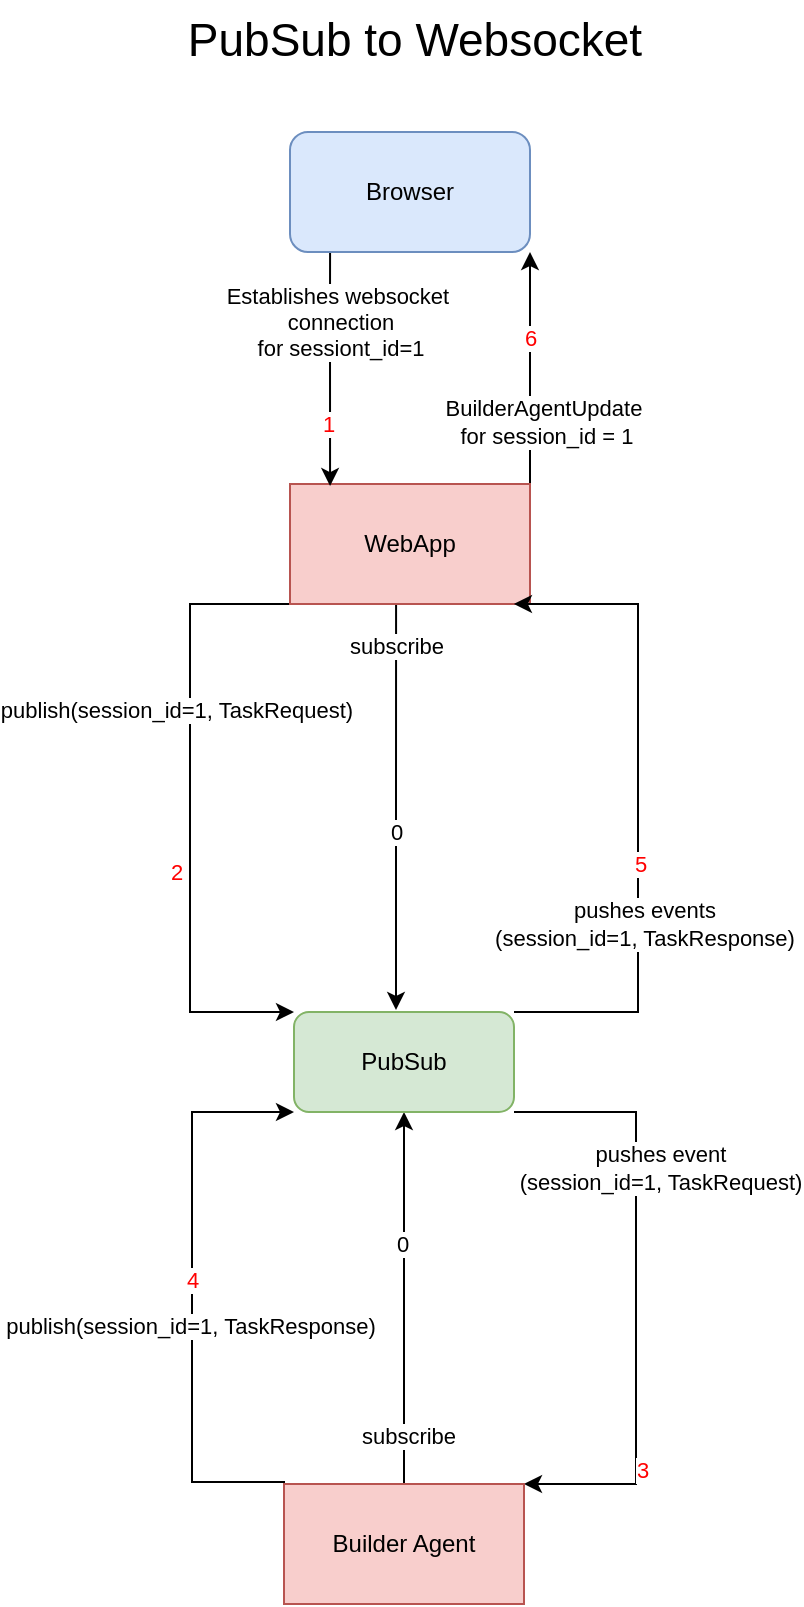 <mxfile version="26.2.13">
  <diagram name="Page-1" id="zTLQXJtYKlZ3Uv5vL5Gj">
    <mxGraphModel dx="386" dy="831" grid="0" gridSize="10" guides="1" tooltips="1" connect="1" arrows="1" fold="1" page="1" pageScale="1" pageWidth="850" pageHeight="1100" math="0" shadow="0">
      <root>
        <mxCell id="0" />
        <mxCell id="1" parent="0" />
        <mxCell id="9M4unSSAluRpEUJZRK-f-54" style="edgeStyle=orthogonalEdgeStyle;rounded=0;orthogonalLoop=1;jettySize=auto;html=1;exitX=0.442;exitY=1;exitDx=0;exitDy=0;exitPerimeter=0;" parent="1" source="9M4unSSAluRpEUJZRK-f-27" edge="1">
          <mxGeometry relative="1" as="geometry">
            <mxPoint x="1266" y="588" as="targetPoint" />
          </mxGeometry>
        </mxCell>
        <mxCell id="9M4unSSAluRpEUJZRK-f-55" value="subscribe" style="edgeLabel;html=1;align=center;verticalAlign=middle;resizable=0;points=[];" parent="9M4unSSAluRpEUJZRK-f-54" vertex="1" connectable="0">
          <mxGeometry x="-0.263" y="-4" relative="1" as="geometry">
            <mxPoint x="4" y="-54" as="offset" />
          </mxGeometry>
        </mxCell>
        <mxCell id="9M4unSSAluRpEUJZRK-f-75" value="0" style="edgeLabel;html=1;align=center;verticalAlign=middle;resizable=0;points=[];" parent="9M4unSSAluRpEUJZRK-f-54" vertex="1" connectable="0">
          <mxGeometry x="0.232" y="-1" relative="1" as="geometry">
            <mxPoint y="-11" as="offset" />
          </mxGeometry>
        </mxCell>
        <mxCell id="9M4unSSAluRpEUJZRK-f-62" style="edgeStyle=orthogonalEdgeStyle;rounded=0;orthogonalLoop=1;jettySize=auto;html=1;entryX=1;entryY=0;entryDx=0;entryDy=0;exitX=1;exitY=1;exitDx=0;exitDy=0;" parent="1" source="9M4unSSAluRpEUJZRK-f-46" target="9M4unSSAluRpEUJZRK-f-32" edge="1">
          <mxGeometry relative="1" as="geometry">
            <mxPoint x="1293" y="594" as="sourcePoint" />
            <Array as="points">
              <mxPoint x="1386" y="639" />
              <mxPoint x="1386" y="825" />
            </Array>
          </mxGeometry>
        </mxCell>
        <mxCell id="9M4unSSAluRpEUJZRK-f-63" value="pushes event&lt;div&gt;(session_id=1, TaskRequest)&lt;/div&gt;" style="edgeLabel;html=1;align=center;verticalAlign=middle;resizable=0;points=[];" parent="9M4unSSAluRpEUJZRK-f-62" vertex="1" connectable="0">
          <mxGeometry x="-0.255" relative="1" as="geometry">
            <mxPoint x="12" y="-24" as="offset" />
          </mxGeometry>
        </mxCell>
        <mxCell id="9M4unSSAluRpEUJZRK-f-79" value="3" style="edgeLabel;html=1;align=center;verticalAlign=middle;resizable=0;points=[];fontColor=#FF0000;" parent="9M4unSSAluRpEUJZRK-f-62" vertex="1" connectable="0">
          <mxGeometry x="0.587" y="-2" relative="1" as="geometry">
            <mxPoint x="5" y="-1" as="offset" />
          </mxGeometry>
        </mxCell>
        <mxCell id="9M4unSSAluRpEUJZRK-f-66" style="edgeStyle=orthogonalEdgeStyle;rounded=0;orthogonalLoop=1;jettySize=auto;html=1;exitX=1;exitY=0;exitDx=0;exitDy=0;entryX=1;entryY=1;entryDx=0;entryDy=0;" parent="1" source="9M4unSSAluRpEUJZRK-f-27" target="9M4unSSAluRpEUJZRK-f-30" edge="1">
          <mxGeometry relative="1" as="geometry" />
        </mxCell>
        <mxCell id="9M4unSSAluRpEUJZRK-f-67" value="BuilderAgentUpdate&amp;nbsp;&lt;div&gt;for session_id = 1&lt;/div&gt;" style="edgeLabel;html=1;align=center;verticalAlign=middle;resizable=0;points=[];" parent="9M4unSSAluRpEUJZRK-f-66" vertex="1" connectable="0">
          <mxGeometry x="-0.261" y="-3" relative="1" as="geometry">
            <mxPoint x="5" y="12" as="offset" />
          </mxGeometry>
        </mxCell>
        <mxCell id="9M4unSSAluRpEUJZRK-f-82" value="6" style="edgeLabel;html=1;align=center;verticalAlign=middle;resizable=0;points=[];fontColor=#FF0000;" parent="9M4unSSAluRpEUJZRK-f-66" vertex="1" connectable="0">
          <mxGeometry x="-0.361" relative="1" as="geometry">
            <mxPoint y="-36" as="offset" />
          </mxGeometry>
        </mxCell>
        <mxCell id="KVZIeH2asiTQ-Kz00vcj-1" style="edgeStyle=orthogonalEdgeStyle;rounded=0;orthogonalLoop=1;jettySize=auto;html=1;exitX=0;exitY=1;exitDx=0;exitDy=0;entryX=0;entryY=0;entryDx=0;entryDy=0;" edge="1" parent="1" source="9M4unSSAluRpEUJZRK-f-27" target="9M4unSSAluRpEUJZRK-f-46">
          <mxGeometry relative="1" as="geometry">
            <Array as="points">
              <mxPoint x="1163" y="385" />
              <mxPoint x="1163" y="589" />
            </Array>
          </mxGeometry>
        </mxCell>
        <mxCell id="KVZIeH2asiTQ-Kz00vcj-2" value="publish(session_id=1, TaskRequest)" style="edgeLabel;html=1;align=center;verticalAlign=middle;resizable=0;points=[];" vertex="1" connectable="0" parent="KVZIeH2asiTQ-Kz00vcj-1">
          <mxGeometry x="-0.203" y="-1" relative="1" as="geometry">
            <mxPoint x="-6" y="-19" as="offset" />
          </mxGeometry>
        </mxCell>
        <mxCell id="KVZIeH2asiTQ-Kz00vcj-3" value="&lt;span style=&quot;color: rgb(255, 0, 0);&quot;&gt;2&lt;/span&gt;" style="edgeLabel;html=1;align=center;verticalAlign=middle;resizable=0;points=[];" vertex="1" connectable="0" parent="KVZIeH2asiTQ-Kz00vcj-1">
          <mxGeometry x="0.163" y="2" relative="1" as="geometry">
            <mxPoint x="-9" y="6" as="offset" />
          </mxGeometry>
        </mxCell>
        <mxCell id="9M4unSSAluRpEUJZRK-f-27" value="WebApp" style="rounded=0;whiteSpace=wrap;html=1;fillColor=#f8cecc;strokeColor=#b85450;" parent="1" vertex="1">
          <mxGeometry x="1213" y="325" width="120" height="60" as="geometry" />
        </mxCell>
        <mxCell id="9M4unSSAluRpEUJZRK-f-28" style="edgeStyle=orthogonalEdgeStyle;rounded=0;orthogonalLoop=1;jettySize=auto;html=1;exitX=0.167;exitY=0.983;exitDx=0;exitDy=0;exitPerimeter=0;entryX=0.167;entryY=0.017;entryDx=0;entryDy=0;entryPerimeter=0;" parent="1" source="9M4unSSAluRpEUJZRK-f-30" edge="1" target="9M4unSSAluRpEUJZRK-f-27">
          <mxGeometry relative="1" as="geometry">
            <mxPoint x="1234" y="358" as="targetPoint" />
            <Array as="points">
              <mxPoint x="1235" y="240" />
              <mxPoint x="1234" y="240" />
            </Array>
          </mxGeometry>
        </mxCell>
        <mxCell id="9M4unSSAluRpEUJZRK-f-29" value="Establishes websocket&amp;nbsp;&lt;div&gt;connection&lt;/div&gt;&lt;div&gt;for sessiont_id=1&lt;/div&gt;" style="edgeLabel;html=1;align=center;verticalAlign=middle;resizable=0;points=[];" parent="9M4unSSAluRpEUJZRK-f-28" vertex="1" connectable="0">
          <mxGeometry x="0.3" y="1" relative="1" as="geometry">
            <mxPoint x="4" y="-40" as="offset" />
          </mxGeometry>
        </mxCell>
        <mxCell id="9M4unSSAluRpEUJZRK-f-73" value="1" style="edgeLabel;html=1;align=center;verticalAlign=middle;resizable=0;points=[];fontColor=#FF0000;" parent="9M4unSSAluRpEUJZRK-f-28" vertex="1" connectable="0">
          <mxGeometry x="-0.559" y="2" relative="1" as="geometry">
            <mxPoint x="-3" y="60" as="offset" />
          </mxGeometry>
        </mxCell>
        <mxCell id="9M4unSSAluRpEUJZRK-f-30" value="Browser" style="rounded=1;whiteSpace=wrap;html=1;fillColor=#dae8fc;strokeColor=#6c8ebf;glass=0;" parent="1" vertex="1">
          <mxGeometry x="1213" y="149" width="120" height="60" as="geometry" />
        </mxCell>
        <mxCell id="9M4unSSAluRpEUJZRK-f-60" style="edgeStyle=orthogonalEdgeStyle;rounded=0;orthogonalLoop=1;jettySize=auto;html=1;entryX=0;entryY=1;entryDx=0;entryDy=0;exitX=0;exitY=0;exitDx=0;exitDy=0;" parent="1" source="9M4unSSAluRpEUJZRK-f-32" target="9M4unSSAluRpEUJZRK-f-46" edge="1">
          <mxGeometry relative="1" as="geometry">
            <Array as="points">
              <mxPoint x="1210" y="824" />
              <mxPoint x="1164" y="824" />
              <mxPoint x="1164" y="639" />
            </Array>
          </mxGeometry>
        </mxCell>
        <mxCell id="9M4unSSAluRpEUJZRK-f-61" value="publish(session_id=1, TaskResponse)" style="edgeLabel;html=1;align=center;verticalAlign=middle;resizable=0;points=[];" parent="9M4unSSAluRpEUJZRK-f-60" vertex="1" connectable="0">
          <mxGeometry x="0.237" y="-3" relative="1" as="geometry">
            <mxPoint x="-4" y="50" as="offset" />
          </mxGeometry>
        </mxCell>
        <mxCell id="9M4unSSAluRpEUJZRK-f-80" value="4" style="edgeLabel;html=1;align=center;verticalAlign=middle;resizable=0;points=[];fontColor=#FF0000;" parent="9M4unSSAluRpEUJZRK-f-60" vertex="1" connectable="0">
          <mxGeometry x="0.159" relative="1" as="geometry">
            <mxPoint y="16" as="offset" />
          </mxGeometry>
        </mxCell>
        <mxCell id="9M4unSSAluRpEUJZRK-f-64" style="edgeStyle=orthogonalEdgeStyle;rounded=0;orthogonalLoop=1;jettySize=auto;html=1;exitX=0.5;exitY=0;exitDx=0;exitDy=0;entryX=0.5;entryY=1;entryDx=0;entryDy=0;" parent="1" source="9M4unSSAluRpEUJZRK-f-32" target="9M4unSSAluRpEUJZRK-f-46" edge="1">
          <mxGeometry relative="1" as="geometry" />
        </mxCell>
        <mxCell id="9M4unSSAluRpEUJZRK-f-65" value="subscribe" style="edgeLabel;html=1;align=center;verticalAlign=middle;resizable=0;points=[];" parent="9M4unSSAluRpEUJZRK-f-64" vertex="1" connectable="0">
          <mxGeometry x="0.414" y="-2" relative="1" as="geometry">
            <mxPoint y="107" as="offset" />
          </mxGeometry>
        </mxCell>
        <mxCell id="9M4unSSAluRpEUJZRK-f-76" value="0" style="edgeLabel;html=1;align=center;verticalAlign=middle;resizable=0;points=[];" parent="9M4unSSAluRpEUJZRK-f-64" vertex="1" connectable="0">
          <mxGeometry x="-0.531" relative="1" as="geometry">
            <mxPoint x="-1" y="-77" as="offset" />
          </mxGeometry>
        </mxCell>
        <mxCell id="9M4unSSAluRpEUJZRK-f-32" value="Builder Agent" style="rounded=0;whiteSpace=wrap;html=1;fillColor=#f8cecc;strokeColor=#b85450;" parent="1" vertex="1">
          <mxGeometry x="1210" y="825" width="120" height="60" as="geometry" />
        </mxCell>
        <mxCell id="9M4unSSAluRpEUJZRK-f-46" value="PubSub" style="html=1;whiteSpace=wrap;fillColor=#d5e8d4;strokeColor=#82b366;rounded=1;" parent="1" vertex="1">
          <mxGeometry x="1215" y="589" width="110" height="50" as="geometry" />
        </mxCell>
        <mxCell id="9M4unSSAluRpEUJZRK-f-71" value="PubSub to Websocket" style="text;html=1;align=center;verticalAlign=middle;whiteSpace=wrap;rounded=0;fontSize=23;" parent="1" vertex="1">
          <mxGeometry x="1129" y="83" width="293" height="40" as="geometry" />
        </mxCell>
        <mxCell id="KVZIeH2asiTQ-Kz00vcj-4" style="edgeStyle=orthogonalEdgeStyle;rounded=0;orthogonalLoop=1;jettySize=auto;html=1;exitX=1;exitY=0;exitDx=0;exitDy=0;entryX=0.933;entryY=1;entryDx=0;entryDy=0;entryPerimeter=0;" edge="1" parent="1" source="9M4unSSAluRpEUJZRK-f-46" target="9M4unSSAluRpEUJZRK-f-27">
          <mxGeometry relative="1" as="geometry">
            <Array as="points">
              <mxPoint x="1387" y="589" />
              <mxPoint x="1387" y="385" />
            </Array>
          </mxGeometry>
        </mxCell>
        <mxCell id="KVZIeH2asiTQ-Kz00vcj-5" value="pushes events&lt;div&gt;(session_id=1, TaskResponse)&lt;/div&gt;" style="edgeLabel;html=1;align=center;verticalAlign=middle;resizable=0;points=[];" vertex="1" connectable="0" parent="KVZIeH2asiTQ-Kz00vcj-4">
          <mxGeometry x="0.304" y="-1" relative="1" as="geometry">
            <mxPoint x="2" y="108" as="offset" />
          </mxGeometry>
        </mxCell>
        <mxCell id="KVZIeH2asiTQ-Kz00vcj-6" value="&lt;span style=&quot;color: rgb(255, 0, 0);&quot;&gt;5&lt;/span&gt;" style="edgeLabel;html=1;align=center;verticalAlign=middle;resizable=0;points=[];" vertex="1" connectable="0" parent="KVZIeH2asiTQ-Kz00vcj-4">
          <mxGeometry x="0.627" y="-1" relative="1" as="geometry">
            <mxPoint x="2" y="131" as="offset" />
          </mxGeometry>
        </mxCell>
      </root>
    </mxGraphModel>
  </diagram>
</mxfile>
